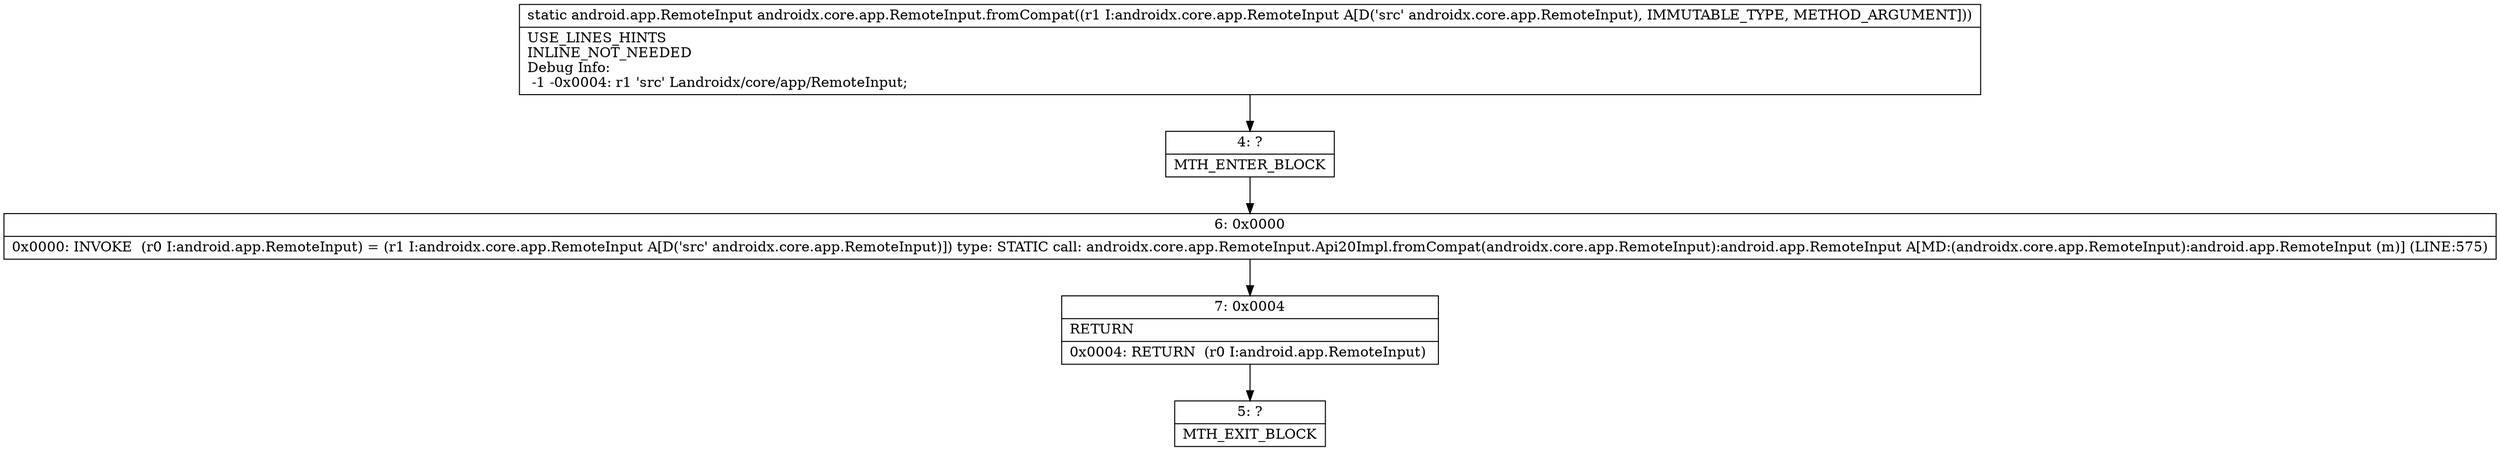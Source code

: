 digraph "CFG forandroidx.core.app.RemoteInput.fromCompat(Landroidx\/core\/app\/RemoteInput;)Landroid\/app\/RemoteInput;" {
Node_4 [shape=record,label="{4\:\ ?|MTH_ENTER_BLOCK\l}"];
Node_6 [shape=record,label="{6\:\ 0x0000|0x0000: INVOKE  (r0 I:android.app.RemoteInput) = (r1 I:androidx.core.app.RemoteInput A[D('src' androidx.core.app.RemoteInput)]) type: STATIC call: androidx.core.app.RemoteInput.Api20Impl.fromCompat(androidx.core.app.RemoteInput):android.app.RemoteInput A[MD:(androidx.core.app.RemoteInput):android.app.RemoteInput (m)] (LINE:575)\l}"];
Node_7 [shape=record,label="{7\:\ 0x0004|RETURN\l|0x0004: RETURN  (r0 I:android.app.RemoteInput) \l}"];
Node_5 [shape=record,label="{5\:\ ?|MTH_EXIT_BLOCK\l}"];
MethodNode[shape=record,label="{static android.app.RemoteInput androidx.core.app.RemoteInput.fromCompat((r1 I:androidx.core.app.RemoteInput A[D('src' androidx.core.app.RemoteInput), IMMUTABLE_TYPE, METHOD_ARGUMENT]))  | USE_LINES_HINTS\lINLINE_NOT_NEEDED\lDebug Info:\l  \-1 \-0x0004: r1 'src' Landroidx\/core\/app\/RemoteInput;\l}"];
MethodNode -> Node_4;Node_4 -> Node_6;
Node_6 -> Node_7;
Node_7 -> Node_5;
}

